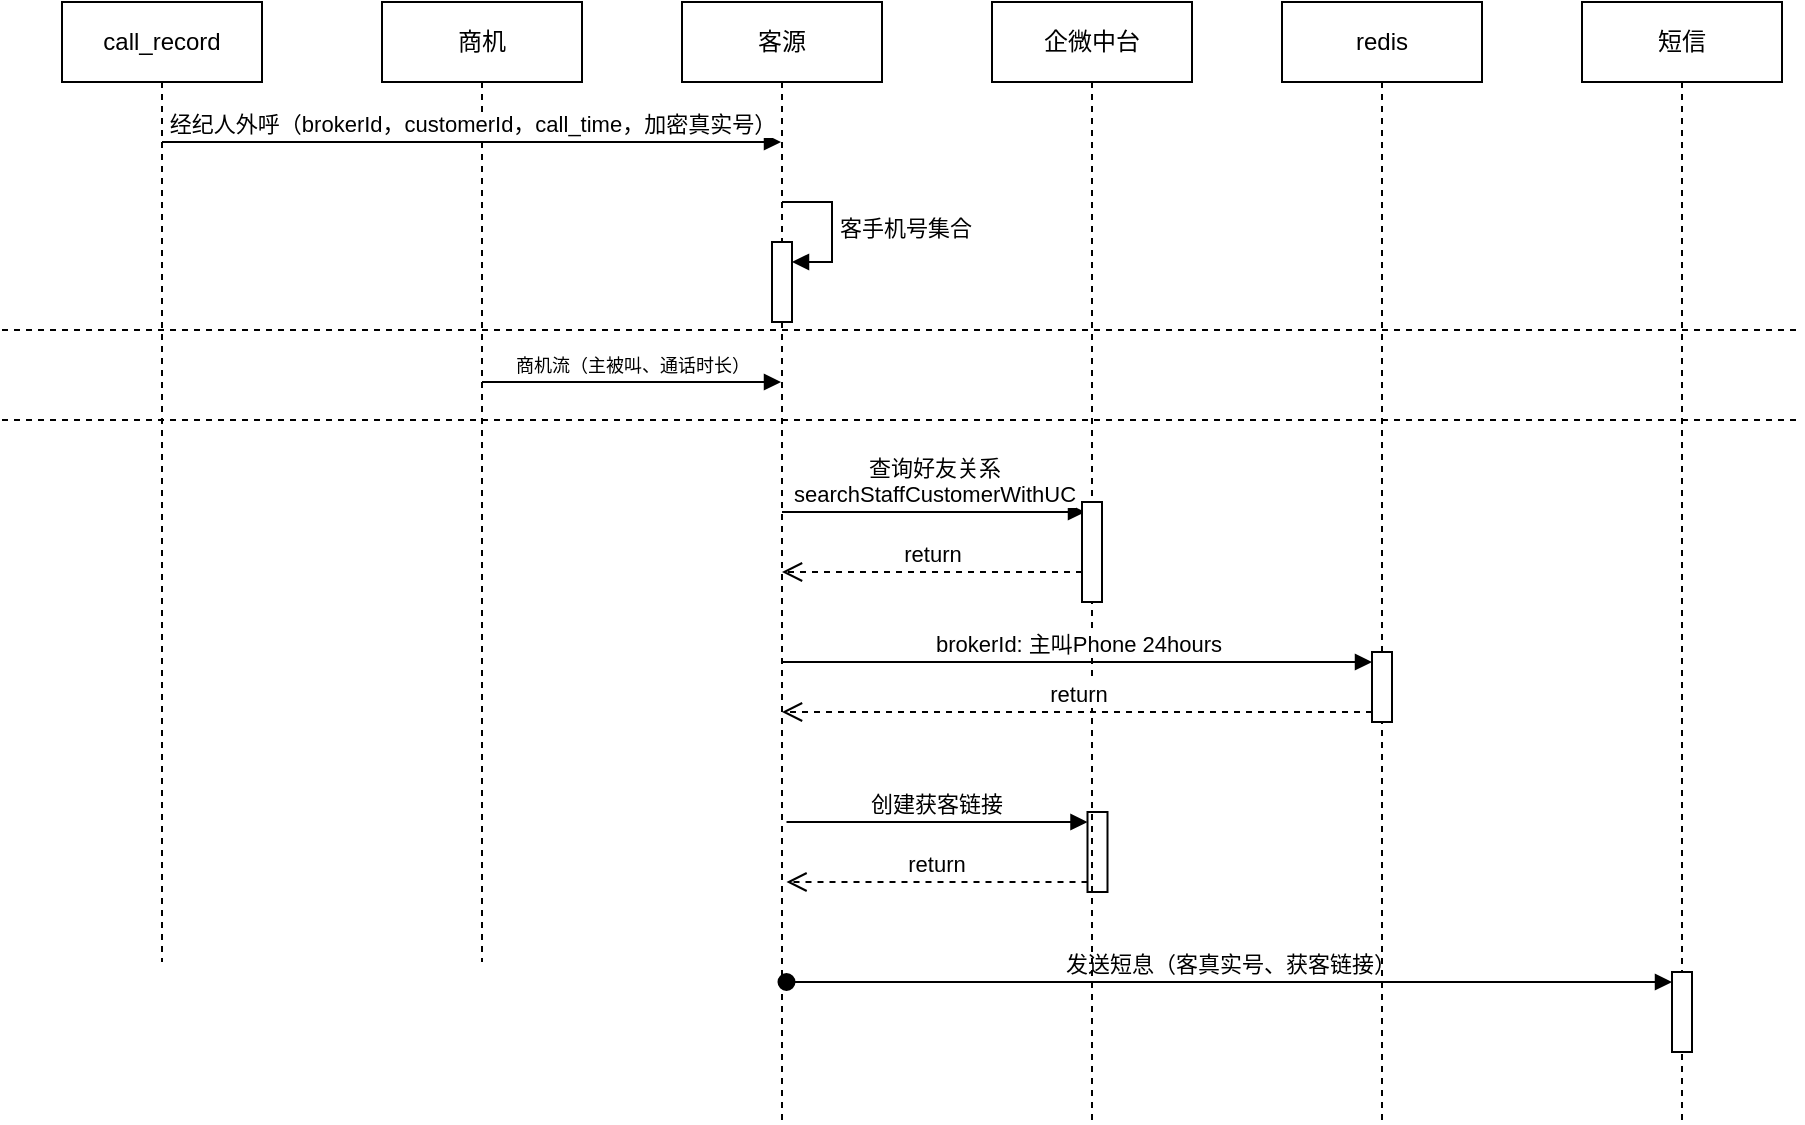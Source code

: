 <mxfile version="24.3.1" type="github">
  <diagram name="Page-1" id="2YBvvXClWsGukQMizWep">
    <mxGraphModel dx="1900" dy="570" grid="1" gridSize="10" guides="1" tooltips="1" connect="1" arrows="1" fold="1" page="1" pageScale="1" pageWidth="850" pageHeight="1100" math="0" shadow="0">
      <root>
        <mxCell id="0" />
        <mxCell id="1" parent="0" />
        <mxCell id="aM9ryv3xv72pqoxQDRHE-7" value="商机流（主被叫、通话时长）" style="html=1;verticalAlign=bottom;endArrow=block;edgeStyle=elbowEdgeStyle;elbow=horizontal;curved=0;rounded=0;fontSize=9;" parent="1" source="aM9ryv3xv72pqoxQDRHE-1" target="aM9ryv3xv72pqoxQDRHE-5" edge="1">
          <mxGeometry relative="1" as="geometry">
            <mxPoint x="95" y="230" as="sourcePoint" />
            <Array as="points">
              <mxPoint x="180" y="230" />
            </Array>
            <mxPoint as="offset" />
          </mxGeometry>
        </mxCell>
        <mxCell id="bJmZbHxydeo-3XwCCwxk-5" value="查询好友关系&lt;div&gt;searchStaffCustomerWithUC&lt;/div&gt;" style="html=1;verticalAlign=bottom;endArrow=block;curved=0;rounded=0;" edge="1" parent="1" source="aM9ryv3xv72pqoxQDRHE-5">
          <mxGeometry width="80" relative="1" as="geometry">
            <mxPoint x="277" y="295" as="sourcePoint" />
            <mxPoint x="421.5" y="295" as="targetPoint" />
          </mxGeometry>
        </mxCell>
        <mxCell id="bJmZbHxydeo-3XwCCwxk-6" value="return" style="html=1;verticalAlign=bottom;endArrow=open;dashed=1;endSize=8;edgeStyle=elbowEdgeStyle;elbow=vertical;curved=0;rounded=0;" edge="1" parent="1" target="aM9ryv3xv72pqoxQDRHE-5">
          <mxGeometry relative="1" as="geometry">
            <mxPoint x="280" y="325" as="targetPoint" />
            <Array as="points">
              <mxPoint x="375" y="325" />
            </Array>
            <mxPoint x="420" y="325" as="sourcePoint" />
          </mxGeometry>
        </mxCell>
        <mxCell id="bJmZbHxydeo-3XwCCwxk-12" value="" style="html=1;points=[];perimeter=orthogonalPerimeter;outlineConnect=0;targetShapes=umlLifeline;portConstraint=eastwest;newEdgeStyle={&quot;edgeStyle&quot;:&quot;elbowEdgeStyle&quot;,&quot;elbow&quot;:&quot;vertical&quot;,&quot;curved&quot;:0,&quot;rounded&quot;:0};" vertex="1" parent="1">
          <mxGeometry x="430" y="275" height="50" as="geometry" />
        </mxCell>
        <mxCell id="bJmZbHxydeo-3XwCCwxk-14" value="" style="html=1;points=[[0,0,0,0,5],[0,1,0,0,-5],[1,0,0,0,5],[1,1,0,0,-5]];perimeter=orthogonalPerimeter;outlineConnect=0;targetShapes=umlLifeline;portConstraint=eastwest;newEdgeStyle={&quot;curved&quot;:0,&quot;rounded&quot;:0};" vertex="1" parent="1">
          <mxGeometry x="422.75" y="445" width="10" height="40" as="geometry" />
        </mxCell>
        <mxCell id="bJmZbHxydeo-3XwCCwxk-15" value="&lt;div&gt;创建获客链接&lt;/div&gt;" style="html=1;verticalAlign=bottom;endArrow=block;curved=0;rounded=0;entryX=0;entryY=0;entryDx=0;entryDy=5;" edge="1" target="bJmZbHxydeo-3XwCCwxk-14" parent="1">
          <mxGeometry x="-0.003" relative="1" as="geometry">
            <mxPoint x="272.25" y="450" as="sourcePoint" />
            <mxPoint as="offset" />
          </mxGeometry>
        </mxCell>
        <mxCell id="bJmZbHxydeo-3XwCCwxk-16" value="return" style="html=1;verticalAlign=bottom;endArrow=open;dashed=1;endSize=8;curved=0;rounded=0;exitX=0;exitY=1;exitDx=0;exitDy=-5;" edge="1" source="bJmZbHxydeo-3XwCCwxk-14" parent="1">
          <mxGeometry relative="1" as="geometry">
            <mxPoint x="272.25" y="480" as="targetPoint" />
          </mxGeometry>
        </mxCell>
        <mxCell id="bJmZbHxydeo-3XwCCwxk-18" value="发送短息（客真实号、获客链接）" style="html=1;verticalAlign=bottom;startArrow=oval;endArrow=block;startSize=8;curved=0;rounded=0;entryX=0;entryY=0;entryDx=0;entryDy=5;" edge="1" target="bJmZbHxydeo-3XwCCwxk-17" parent="1">
          <mxGeometry relative="1" as="geometry">
            <mxPoint x="272.25" y="530" as="sourcePoint" />
          </mxGeometry>
        </mxCell>
        <mxCell id="aM9ryv3xv72pqoxQDRHE-1" value="商机" style="shape=umlLifeline;perimeter=lifelinePerimeter;whiteSpace=wrap;html=1;container=0;dropTarget=0;collapsible=0;recursiveResize=0;outlineConnect=0;portConstraint=eastwest;newEdgeStyle={&quot;edgeStyle&quot;:&quot;elbowEdgeStyle&quot;,&quot;elbow&quot;:&quot;vertical&quot;,&quot;curved&quot;:0,&quot;rounded&quot;:0};" parent="1" vertex="1">
          <mxGeometry x="70" y="40" width="100" height="480" as="geometry" />
        </mxCell>
        <mxCell id="aM9ryv3xv72pqoxQDRHE-5" value="客源" style="shape=umlLifeline;perimeter=lifelinePerimeter;whiteSpace=wrap;html=1;container=0;dropTarget=0;collapsible=0;recursiveResize=0;outlineConnect=0;portConstraint=eastwest;newEdgeStyle={&quot;edgeStyle&quot;:&quot;elbowEdgeStyle&quot;,&quot;elbow&quot;:&quot;vertical&quot;,&quot;curved&quot;:0,&quot;rounded&quot;:0};" parent="1" vertex="1">
          <mxGeometry x="220" y="40" width="100" height="560" as="geometry" />
        </mxCell>
        <mxCell id="bJmZbHxydeo-3XwCCwxk-28" value="" style="html=1;points=[[0,0,0,0,5],[0,1,0,0,-5],[1,0,0,0,5],[1,1,0,0,-5]];perimeter=orthogonalPerimeter;outlineConnect=0;targetShapes=umlLifeline;portConstraint=eastwest;newEdgeStyle={&quot;curved&quot;:0,&quot;rounded&quot;:0};" vertex="1" parent="aM9ryv3xv72pqoxQDRHE-5">
          <mxGeometry x="45" y="120" width="10" height="40" as="geometry" />
        </mxCell>
        <mxCell id="bJmZbHxydeo-3XwCCwxk-29" value="客手机号集合" style="html=1;align=left;spacingLeft=2;endArrow=block;rounded=0;edgeStyle=orthogonalEdgeStyle;curved=0;rounded=0;" edge="1" target="bJmZbHxydeo-3XwCCwxk-28" parent="aM9ryv3xv72pqoxQDRHE-5">
          <mxGeometry relative="1" as="geometry">
            <mxPoint x="50" y="100" as="sourcePoint" />
            <Array as="points">
              <mxPoint x="75" y="130" />
            </Array>
          </mxGeometry>
        </mxCell>
        <mxCell id="bJmZbHxydeo-3XwCCwxk-3" value="企微中台" style="shape=umlLifeline;perimeter=lifelinePerimeter;whiteSpace=wrap;html=1;container=0;dropTarget=0;collapsible=0;recursiveResize=0;outlineConnect=0;portConstraint=eastwest;newEdgeStyle={&quot;edgeStyle&quot;:&quot;elbowEdgeStyle&quot;,&quot;elbow&quot;:&quot;vertical&quot;,&quot;curved&quot;:0,&quot;rounded&quot;:0};" vertex="1" parent="1">
          <mxGeometry x="375" y="40" width="100" height="560" as="geometry" />
        </mxCell>
        <mxCell id="bJmZbHxydeo-3XwCCwxk-4" value="" style="html=1;points=[];perimeter=orthogonalPerimeter;outlineConnect=0;targetShapes=umlLifeline;portConstraint=eastwest;newEdgeStyle={&quot;edgeStyle&quot;:&quot;elbowEdgeStyle&quot;,&quot;elbow&quot;:&quot;vertical&quot;,&quot;curved&quot;:0,&quot;rounded&quot;:0};" vertex="1" parent="bJmZbHxydeo-3XwCCwxk-3">
          <mxGeometry x="45" y="250" width="10" height="50" as="geometry" />
        </mxCell>
        <mxCell id="bJmZbHxydeo-3XwCCwxk-10" value="短信" style="shape=umlLifeline;perimeter=lifelinePerimeter;whiteSpace=wrap;html=1;container=0;dropTarget=0;collapsible=0;recursiveResize=0;outlineConnect=0;portConstraint=eastwest;newEdgeStyle={&quot;edgeStyle&quot;:&quot;elbowEdgeStyle&quot;,&quot;elbow&quot;:&quot;vertical&quot;,&quot;curved&quot;:0,&quot;rounded&quot;:0};" vertex="1" parent="1">
          <mxGeometry x="670" y="40" width="100" height="560" as="geometry" />
        </mxCell>
        <mxCell id="bJmZbHxydeo-3XwCCwxk-17" value="" style="html=1;points=[[0,0,0,0,5],[0,1,0,0,-5],[1,0,0,0,5],[1,1,0,0,-5]];perimeter=orthogonalPerimeter;outlineConnect=0;targetShapes=umlLifeline;portConstraint=eastwest;newEdgeStyle={&quot;curved&quot;:0,&quot;rounded&quot;:0};" vertex="1" parent="bJmZbHxydeo-3XwCCwxk-10">
          <mxGeometry x="45" y="485" width="10" height="40" as="geometry" />
        </mxCell>
        <mxCell id="bJmZbHxydeo-3XwCCwxk-20" value="redis" style="shape=umlLifeline;whiteSpace=wrap;html=1;container=0;dropTarget=0;collapsible=0;recursiveResize=0;outlineConnect=0;portConstraint=eastwest;newEdgeStyle={&quot;curved&quot;:0,&quot;rounded&quot;:0};points=[[0,0,0,0,5],[0,1,0,0,-5],[1,0,0,0,5],[1,1,0,0,-5]];perimeter=rectanglePerimeter;targetShapes=umlLifeline;participant=label;" vertex="1" parent="1">
          <mxGeometry x="520" y="40" width="100" height="560" as="geometry" />
        </mxCell>
        <mxCell id="bJmZbHxydeo-3XwCCwxk-22" value="" style="html=1;points=[[0,0,0,0,5],[0,1,0,0,-5],[1,0,0,0,5],[1,1,0,0,-5]];perimeter=orthogonalPerimeter;outlineConnect=0;targetShapes=umlLifeline;portConstraint=eastwest;newEdgeStyle={&quot;curved&quot;:0,&quot;rounded&quot;:0};" vertex="1" parent="bJmZbHxydeo-3XwCCwxk-20">
          <mxGeometry x="45" y="325" width="10" height="35" as="geometry" />
        </mxCell>
        <mxCell id="bJmZbHxydeo-3XwCCwxk-24" value="return" style="html=1;verticalAlign=bottom;endArrow=open;dashed=1;endSize=8;curved=0;rounded=0;exitX=0;exitY=1;exitDx=0;exitDy=-5;" edge="1" source="bJmZbHxydeo-3XwCCwxk-22" parent="1" target="aM9ryv3xv72pqoxQDRHE-5">
          <mxGeometry relative="1" as="geometry">
            <mxPoint x="269.5" y="390" as="targetPoint" />
          </mxGeometry>
        </mxCell>
        <mxCell id="bJmZbHxydeo-3XwCCwxk-23" value="brokerId: 主叫Phone 24hours" style="html=1;verticalAlign=bottom;endArrow=block;curved=0;rounded=0;entryX=0;entryY=0;entryDx=0;entryDy=5;" edge="1" target="bJmZbHxydeo-3XwCCwxk-22" parent="1">
          <mxGeometry relative="1" as="geometry">
            <mxPoint x="269.5" y="370" as="sourcePoint" />
          </mxGeometry>
        </mxCell>
        <mxCell id="bJmZbHxydeo-3XwCCwxk-26" value="call_record" style="shape=umlLifeline;perimeter=lifelinePerimeter;whiteSpace=wrap;html=1;container=0;dropTarget=0;collapsible=0;recursiveResize=0;outlineConnect=0;portConstraint=eastwest;newEdgeStyle={&quot;edgeStyle&quot;:&quot;elbowEdgeStyle&quot;,&quot;elbow&quot;:&quot;vertical&quot;,&quot;curved&quot;:0,&quot;rounded&quot;:0};" vertex="1" parent="1">
          <mxGeometry x="-90" y="40" width="100" height="480" as="geometry" />
        </mxCell>
        <mxCell id="bJmZbHxydeo-3XwCCwxk-27" value="经纪人外呼（brokerId，customerId，call_time，加密真实号）" style="html=1;verticalAlign=bottom;endArrow=block;edgeStyle=elbowEdgeStyle;elbow=horizontal;curved=0;rounded=0;" edge="1" parent="1" target="aM9ryv3xv72pqoxQDRHE-5">
          <mxGeometry x="0.002" relative="1" as="geometry">
            <mxPoint x="-40" y="110" as="sourcePoint" />
            <Array as="points">
              <mxPoint x="45" y="110" />
            </Array>
            <mxPoint x="130" y="110" as="targetPoint" />
            <mxPoint as="offset" />
          </mxGeometry>
        </mxCell>
        <mxCell id="bJmZbHxydeo-3XwCCwxk-30" value="" style="line;strokeWidth=1;fillColor=none;align=left;verticalAlign=middle;spacingTop=-1;spacingLeft=3;spacingRight=3;rotatable=0;labelPosition=right;points=[];portConstraint=eastwest;strokeColor=inherit;dashed=1;" vertex="1" parent="1">
          <mxGeometry x="-120" y="245" width="900" height="8" as="geometry" />
        </mxCell>
        <mxCell id="bJmZbHxydeo-3XwCCwxk-31" value="" style="line;strokeWidth=1;fillColor=none;align=left;verticalAlign=middle;spacingTop=-1;spacingLeft=3;spacingRight=3;rotatable=0;labelPosition=right;points=[];portConstraint=eastwest;strokeColor=inherit;dashed=1;" vertex="1" parent="1">
          <mxGeometry x="-120" y="200" width="900" height="8" as="geometry" />
        </mxCell>
      </root>
    </mxGraphModel>
  </diagram>
</mxfile>
